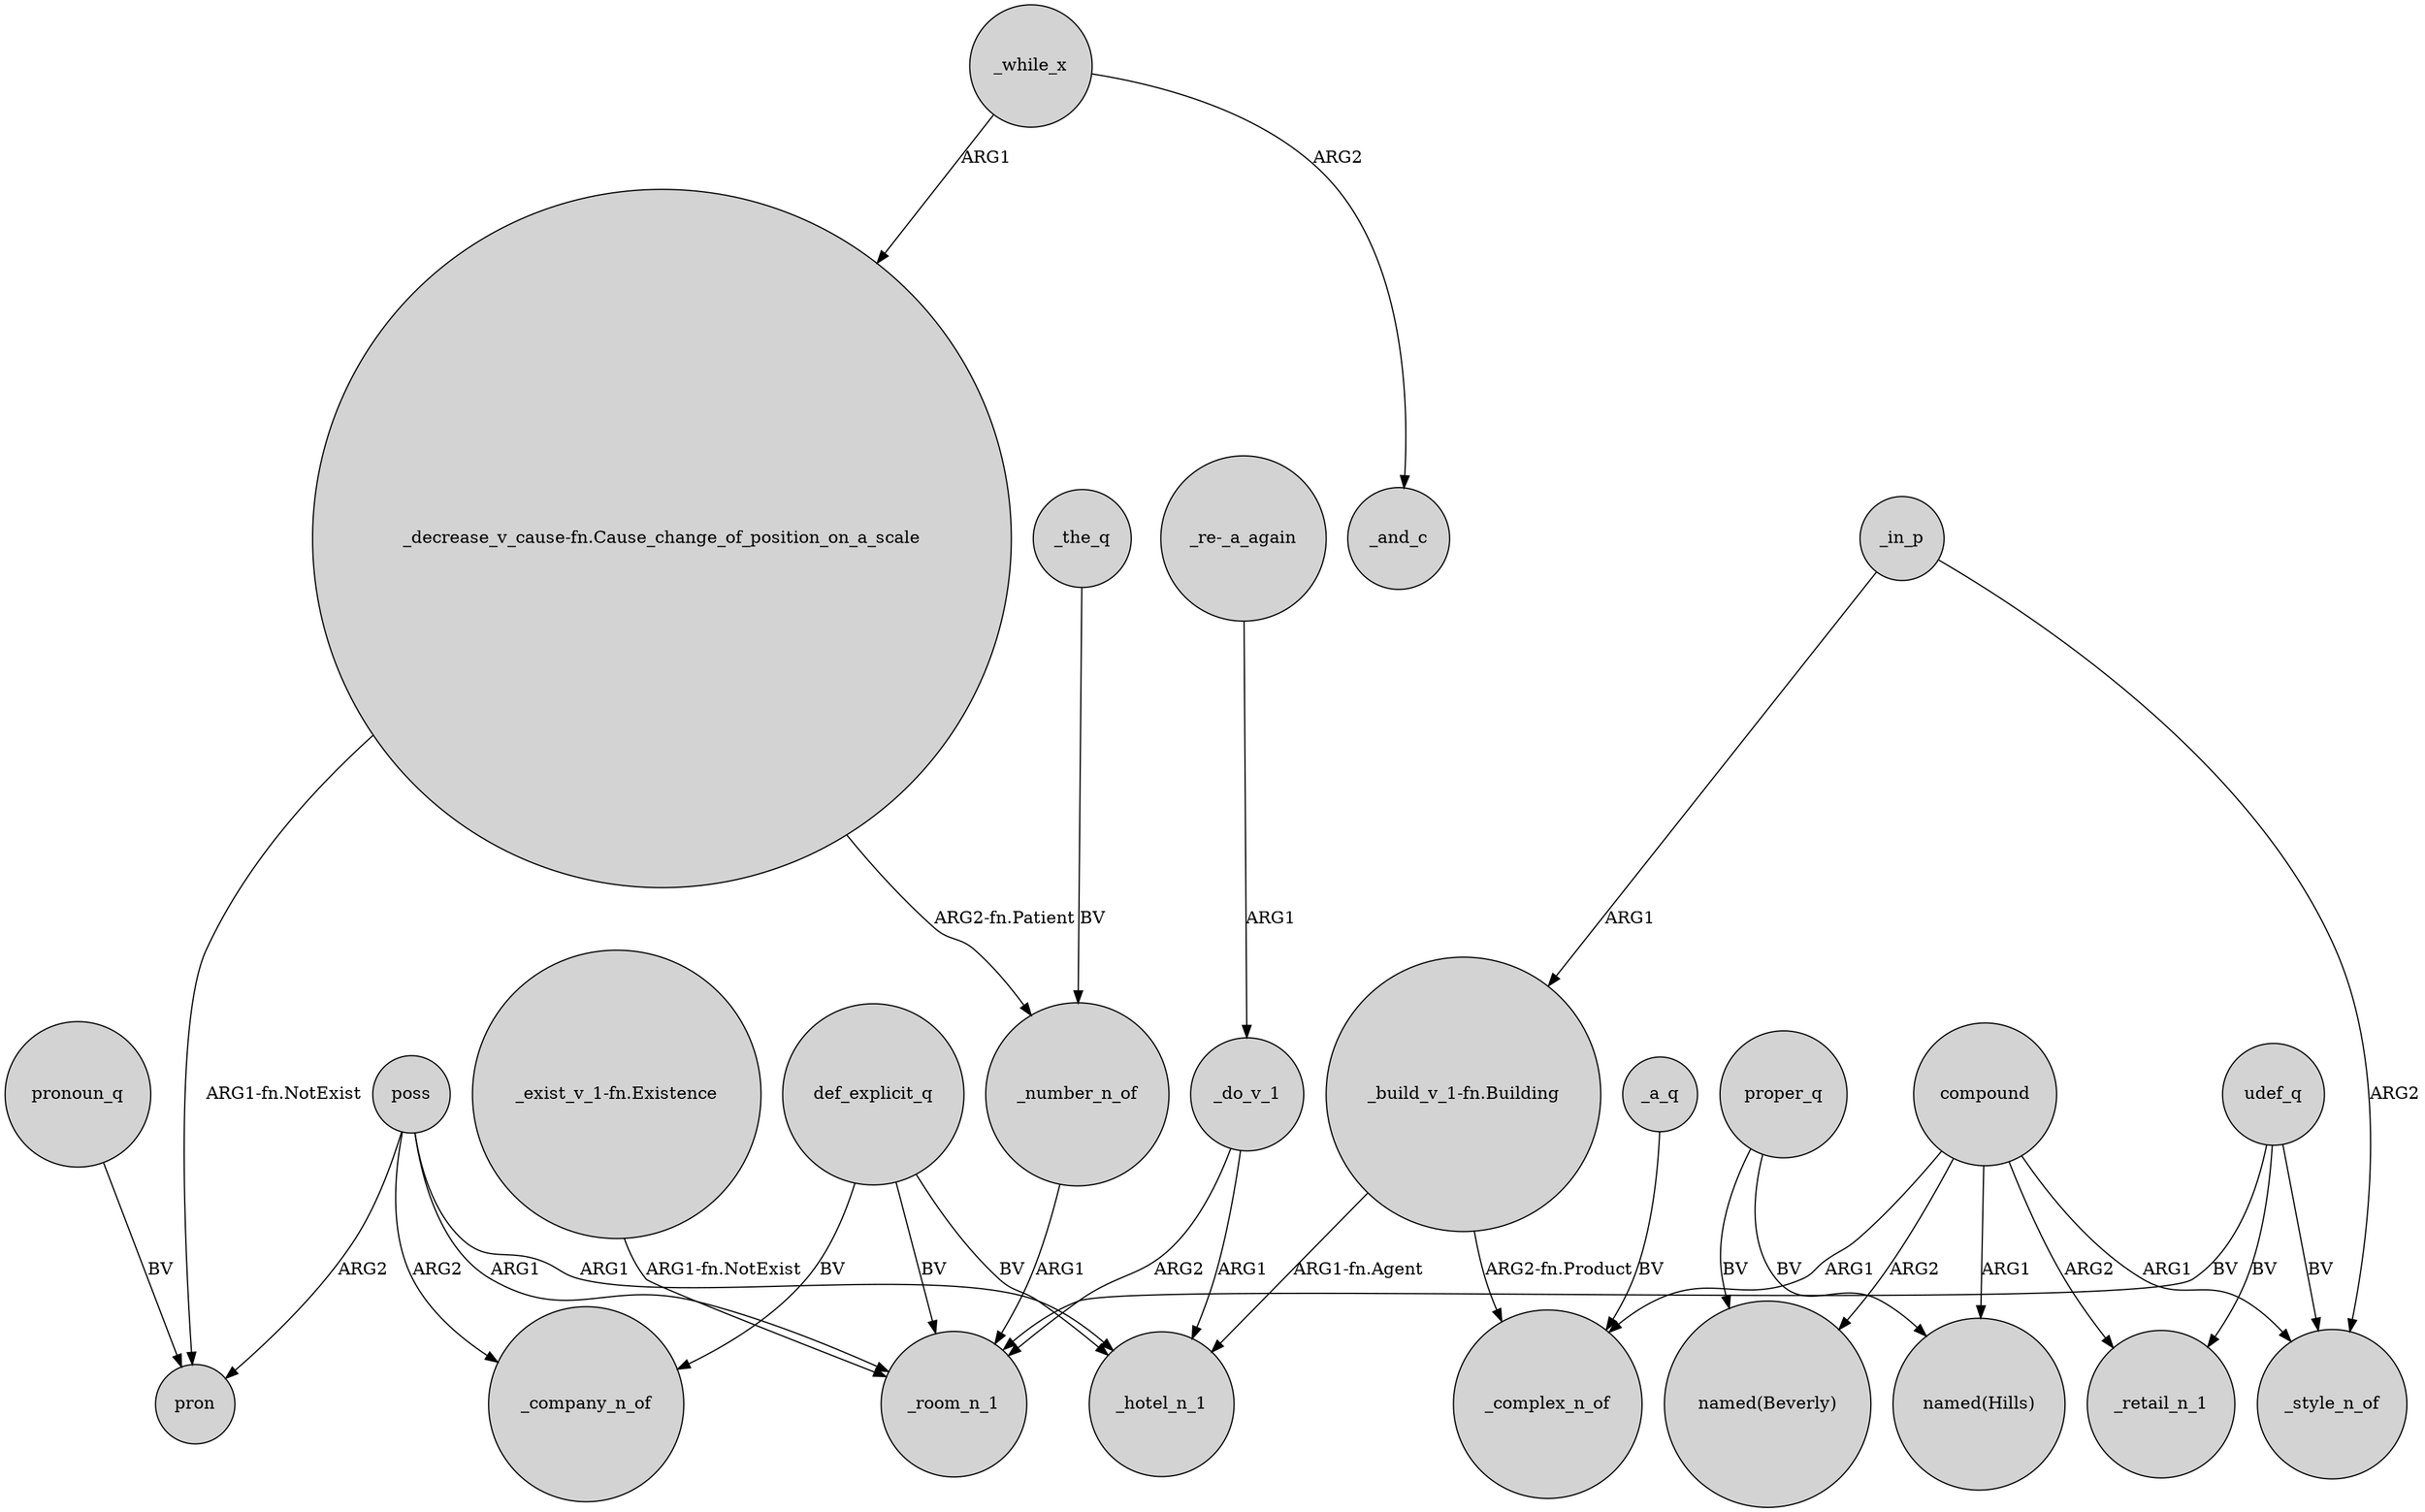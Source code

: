 digraph {
	node [shape=circle style=filled]
	_number_n_of -> _room_n_1 [label=ARG1]
	poss -> pron [label=ARG2]
	poss -> _room_n_1 [label=ARG1]
	compound -> "named(Hills)" [label=ARG1]
	compound -> _style_n_of [label=ARG1]
	compound -> _retail_n_1 [label=ARG2]
	proper_q -> "named(Hills)" [label=BV]
	"_build_v_1-fn.Building" -> _hotel_n_1 [label="ARG1-fn.Agent"]
	_in_p -> "_build_v_1-fn.Building" [label=ARG1]
	_the_q -> _number_n_of [label=BV]
	_while_x -> _and_c [label=ARG2]
	_do_v_1 -> _room_n_1 [label=ARG2]
	"_re-_a_again" -> _do_v_1 [label=ARG1]
	_in_p -> _style_n_of [label=ARG2]
	_a_q -> _complex_n_of [label=BV]
	compound -> "named(Beverly)" [label=ARG2]
	poss -> _hotel_n_1 [label=ARG1]
	def_explicit_q -> _company_n_of [label=BV]
	"_build_v_1-fn.Building" -> _complex_n_of [label="ARG2-fn.Product"]
	pronoun_q -> pron [label=BV]
	"_decrease_v_cause-fn.Cause_change_of_position_on_a_scale" -> pron [label="ARG1-fn.NotExist"]
	def_explicit_q -> _room_n_1 [label=BV]
	"_decrease_v_cause-fn.Cause_change_of_position_on_a_scale" -> _number_n_of [label="ARG2-fn.Patient"]
	udef_q -> _room_n_1 [label=BV]
	def_explicit_q -> _hotel_n_1 [label=BV]
	_do_v_1 -> _hotel_n_1 [label=ARG1]
	poss -> _company_n_of [label=ARG2]
	udef_q -> _retail_n_1 [label=BV]
	compound -> _complex_n_of [label=ARG1]
	proper_q -> "named(Beverly)" [label=BV]
	_while_x -> "_decrease_v_cause-fn.Cause_change_of_position_on_a_scale" [label=ARG1]
	udef_q -> _style_n_of [label=BV]
	"_exist_v_1-fn.Existence" -> _room_n_1 [label="ARG1-fn.NotExist"]
}
